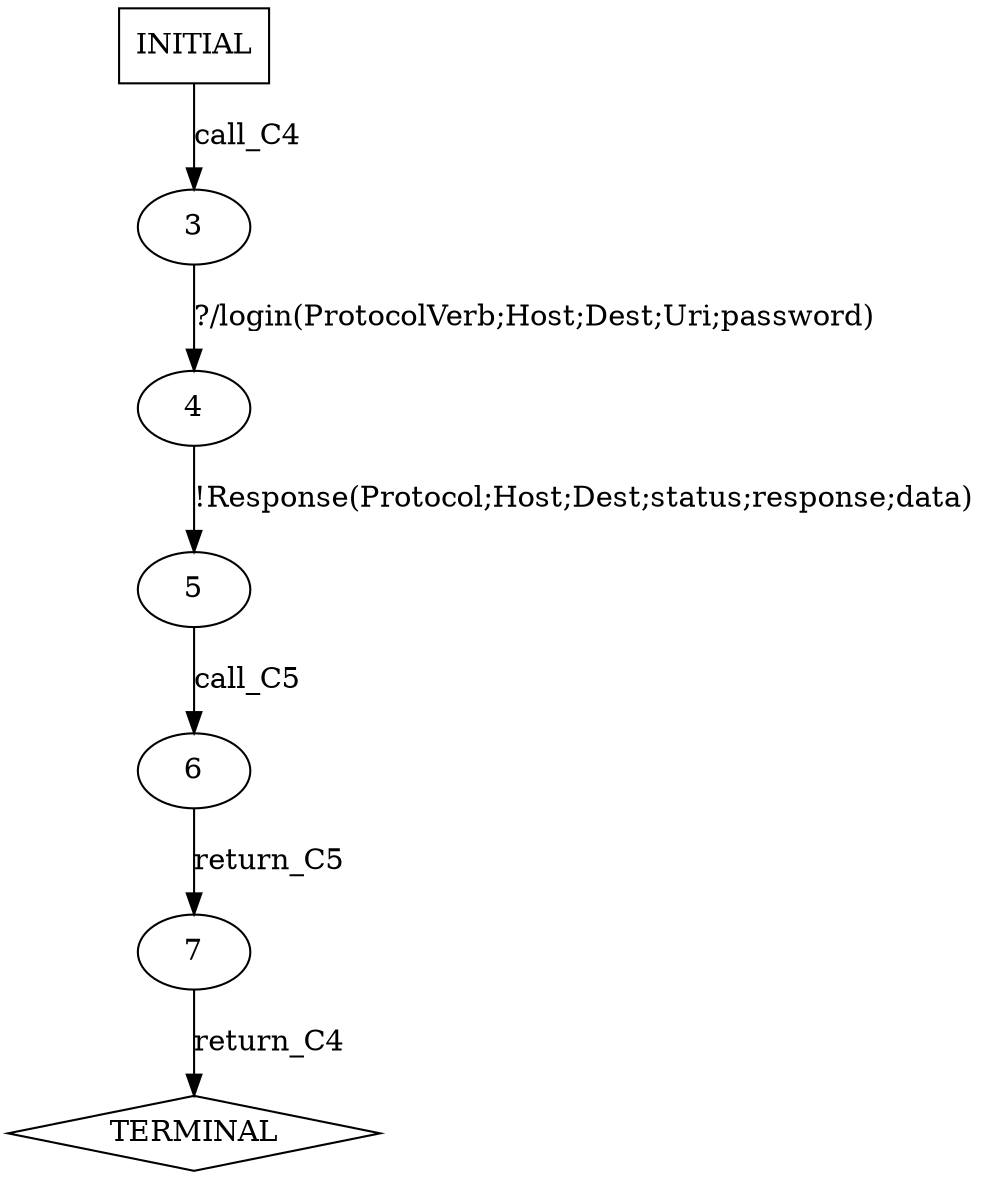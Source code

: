 digraph G {
  0 [label="INITIAL",shape=box];
  1 [label="TERMINAL",shape=diamond];
  3 [label="3"];
  4 [label="4"];
  5 [label="5"];
  6 [label="6"];
  7 [label="7"];
0->3  [label="call_C4"];
3->4 [label="?/login(ProtocolVerb;Host;Dest;Uri;password)"];
4->5 [label="!Response(Protocol;Host;Dest;status;response;data)"];
5->6  [label="call_C5"];
6->7  [label="return_C5"];
7->1  [label="return_C4"];
}
